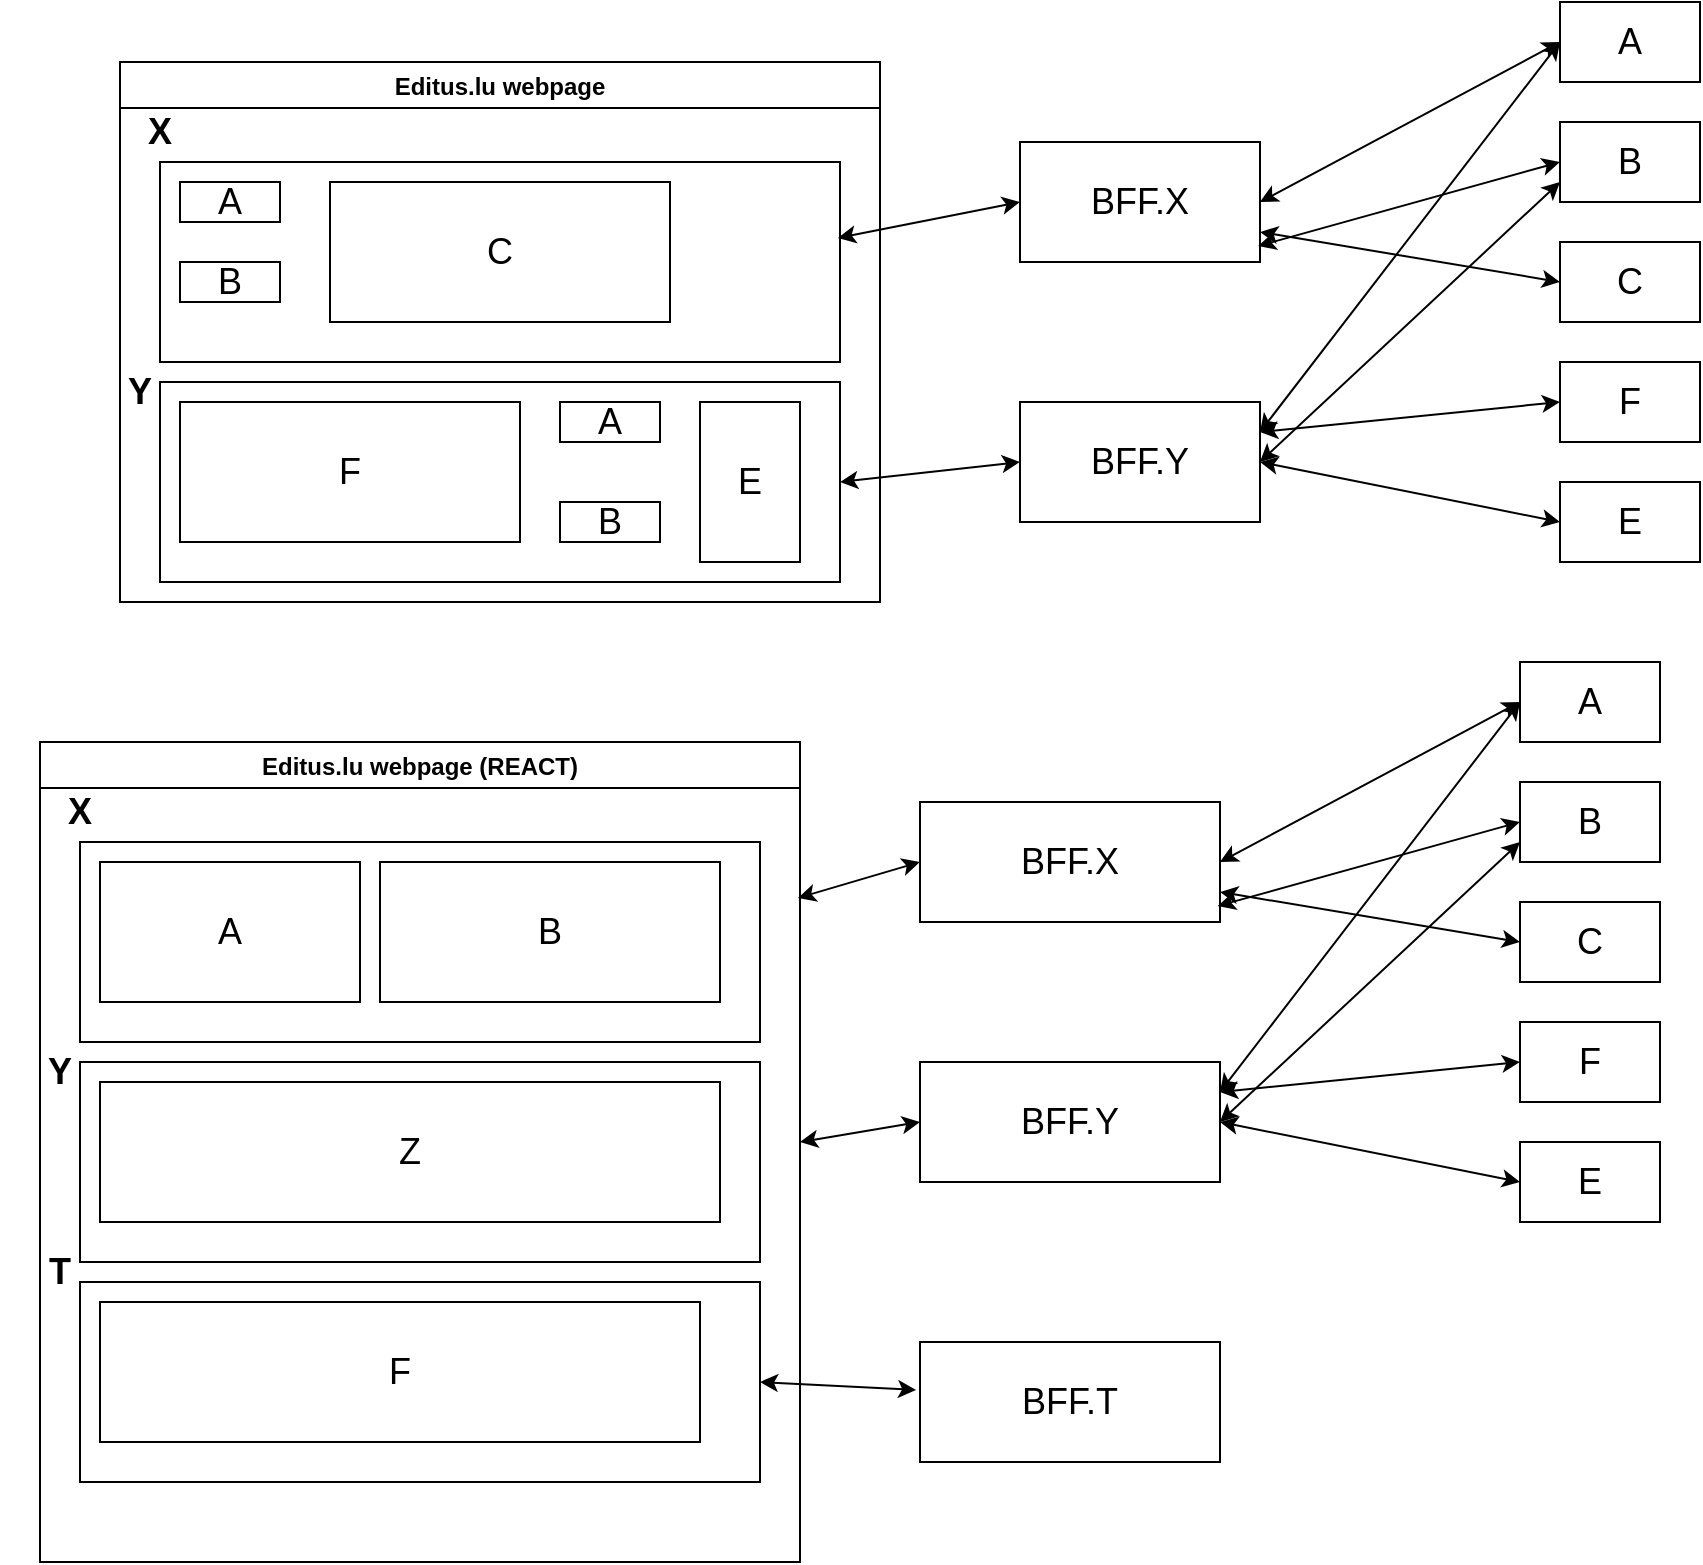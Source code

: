 <mxfile version="16.6.3" type="github">
  <diagram id="c6mJYmaqCusoTaIBJFSl" name="Page-1">
    <mxGraphModel dx="2249" dy="721" grid="1" gridSize="10" guides="1" tooltips="1" connect="1" arrows="1" fold="1" page="1" pageScale="1" pageWidth="827" pageHeight="1169" math="0" shadow="0">
      <root>
        <mxCell id="0" />
        <mxCell id="1" parent="0" />
        <mxCell id="-I1qoJd3Gczy4PTa_OBQ-3" value="Editus.lu webpage" style="swimlane;" vertex="1" parent="1">
          <mxGeometry x="20" y="110" width="380" height="270" as="geometry" />
        </mxCell>
        <mxCell id="-I1qoJd3Gczy4PTa_OBQ-4" value="" style="rounded=0;whiteSpace=wrap;html=1;" vertex="1" parent="-I1qoJd3Gczy4PTa_OBQ-3">
          <mxGeometry x="20" y="50" width="340" height="100" as="geometry" />
        </mxCell>
        <mxCell id="-I1qoJd3Gczy4PTa_OBQ-5" value="X" style="text;html=1;strokeColor=none;fillColor=none;align=center;verticalAlign=middle;whiteSpace=wrap;rounded=0;fontStyle=1;fontSize=18;" vertex="1" parent="-I1qoJd3Gczy4PTa_OBQ-3">
          <mxGeometry x="-10" y="20" width="60" height="30" as="geometry" />
        </mxCell>
        <mxCell id="-I1qoJd3Gczy4PTa_OBQ-6" value="A" style="rounded=0;whiteSpace=wrap;html=1;fontSize=18;" vertex="1" parent="-I1qoJd3Gczy4PTa_OBQ-3">
          <mxGeometry x="30" y="60" width="50" height="20" as="geometry" />
        </mxCell>
        <mxCell id="-I1qoJd3Gczy4PTa_OBQ-7" value="B" style="rounded=0;whiteSpace=wrap;html=1;fontSize=18;" vertex="1" parent="-I1qoJd3Gczy4PTa_OBQ-3">
          <mxGeometry x="30" y="100" width="50" height="20" as="geometry" />
        </mxCell>
        <mxCell id="-I1qoJd3Gczy4PTa_OBQ-8" value="C" style="rounded=0;whiteSpace=wrap;html=1;fontSize=18;" vertex="1" parent="-I1qoJd3Gczy4PTa_OBQ-3">
          <mxGeometry x="105" y="60" width="170" height="70" as="geometry" />
        </mxCell>
        <mxCell id="-I1qoJd3Gczy4PTa_OBQ-10" value="" style="rounded=0;whiteSpace=wrap;html=1;" vertex="1" parent="-I1qoJd3Gczy4PTa_OBQ-3">
          <mxGeometry x="20" y="160" width="340" height="100" as="geometry" />
        </mxCell>
        <mxCell id="-I1qoJd3Gczy4PTa_OBQ-11" value="Y" style="text;html=1;strokeColor=none;fillColor=none;align=center;verticalAlign=middle;whiteSpace=wrap;rounded=0;fontStyle=1;fontSize=18;" vertex="1" parent="-I1qoJd3Gczy4PTa_OBQ-3">
          <mxGeometry x="-20" y="150" width="60" height="30" as="geometry" />
        </mxCell>
        <mxCell id="-I1qoJd3Gczy4PTa_OBQ-12" value="F" style="rounded=0;whiteSpace=wrap;html=1;fontSize=18;" vertex="1" parent="-I1qoJd3Gczy4PTa_OBQ-3">
          <mxGeometry x="30" y="170" width="170" height="70" as="geometry" />
        </mxCell>
        <mxCell id="-I1qoJd3Gczy4PTa_OBQ-13" value="A" style="rounded=0;whiteSpace=wrap;html=1;fontSize=18;" vertex="1" parent="-I1qoJd3Gczy4PTa_OBQ-3">
          <mxGeometry x="220" y="170" width="50" height="20" as="geometry" />
        </mxCell>
        <mxCell id="-I1qoJd3Gczy4PTa_OBQ-14" value="B" style="rounded=0;whiteSpace=wrap;html=1;fontSize=18;" vertex="1" parent="-I1qoJd3Gczy4PTa_OBQ-3">
          <mxGeometry x="220" y="220" width="50" height="20" as="geometry" />
        </mxCell>
        <mxCell id="-I1qoJd3Gczy4PTa_OBQ-15" value="E" style="rounded=0;whiteSpace=wrap;html=1;fontSize=18;" vertex="1" parent="-I1qoJd3Gczy4PTa_OBQ-3">
          <mxGeometry x="290" y="170" width="50" height="80" as="geometry" />
        </mxCell>
        <mxCell id="-I1qoJd3Gczy4PTa_OBQ-16" value="BFF.X" style="rounded=0;whiteSpace=wrap;html=1;fontSize=18;" vertex="1" parent="1">
          <mxGeometry x="470" y="150" width="120" height="60" as="geometry" />
        </mxCell>
        <mxCell id="-I1qoJd3Gczy4PTa_OBQ-17" value="BFF.Y" style="rounded=0;whiteSpace=wrap;html=1;fontSize=18;" vertex="1" parent="1">
          <mxGeometry x="470" y="280" width="120" height="60" as="geometry" />
        </mxCell>
        <mxCell id="-I1qoJd3Gczy4PTa_OBQ-19" value="" style="endArrow=classic;startArrow=classic;html=1;rounded=0;fontSize=18;entryX=0;entryY=0.5;entryDx=0;entryDy=0;exitX=0.997;exitY=0.38;exitDx=0;exitDy=0;exitPerimeter=0;" edge="1" parent="1" source="-I1qoJd3Gczy4PTa_OBQ-4" target="-I1qoJd3Gczy4PTa_OBQ-16">
          <mxGeometry width="50" height="50" relative="1" as="geometry">
            <mxPoint x="390" y="400" as="sourcePoint" />
            <mxPoint x="440" y="350" as="targetPoint" />
          </mxGeometry>
        </mxCell>
        <mxCell id="-I1qoJd3Gczy4PTa_OBQ-20" value="" style="endArrow=classic;startArrow=classic;html=1;rounded=0;fontSize=18;entryX=0;entryY=0.5;entryDx=0;entryDy=0;exitX=1;exitY=0.5;exitDx=0;exitDy=0;" edge="1" parent="1" source="-I1qoJd3Gczy4PTa_OBQ-10" target="-I1qoJd3Gczy4PTa_OBQ-17">
          <mxGeometry width="50" height="50" relative="1" as="geometry">
            <mxPoint x="388.98" y="208" as="sourcePoint" />
            <mxPoint x="480" y="190" as="targetPoint" />
          </mxGeometry>
        </mxCell>
        <mxCell id="-I1qoJd3Gczy4PTa_OBQ-21" value="A" style="rounded=0;whiteSpace=wrap;html=1;fontSize=18;" vertex="1" parent="1">
          <mxGeometry x="740" y="80" width="70" height="40" as="geometry" />
        </mxCell>
        <mxCell id="-I1qoJd3Gczy4PTa_OBQ-22" value="B" style="rounded=0;whiteSpace=wrap;html=1;fontSize=18;" vertex="1" parent="1">
          <mxGeometry x="740" y="140" width="70" height="40" as="geometry" />
        </mxCell>
        <mxCell id="-I1qoJd3Gczy4PTa_OBQ-23" value="C" style="rounded=0;whiteSpace=wrap;html=1;fontSize=18;" vertex="1" parent="1">
          <mxGeometry x="740" y="200" width="70" height="40" as="geometry" />
        </mxCell>
        <mxCell id="-I1qoJd3Gczy4PTa_OBQ-25" value="F" style="rounded=0;whiteSpace=wrap;html=1;fontSize=18;" vertex="1" parent="1">
          <mxGeometry x="740" y="260" width="70" height="40" as="geometry" />
        </mxCell>
        <mxCell id="-I1qoJd3Gczy4PTa_OBQ-26" value="E" style="rounded=0;whiteSpace=wrap;html=1;fontSize=18;" vertex="1" parent="1">
          <mxGeometry x="740" y="320" width="70" height="40" as="geometry" />
        </mxCell>
        <mxCell id="-I1qoJd3Gczy4PTa_OBQ-28" value="" style="endArrow=classic;startArrow=classic;html=1;rounded=0;fontSize=18;entryX=0;entryY=0.5;entryDx=0;entryDy=0;exitX=1;exitY=0.5;exitDx=0;exitDy=0;" edge="1" parent="1" source="-I1qoJd3Gczy4PTa_OBQ-16" target="-I1qoJd3Gczy4PTa_OBQ-21">
          <mxGeometry width="50" height="50" relative="1" as="geometry">
            <mxPoint x="388.98" y="208" as="sourcePoint" />
            <mxPoint x="480" y="190" as="targetPoint" />
          </mxGeometry>
        </mxCell>
        <mxCell id="-I1qoJd3Gczy4PTa_OBQ-29" value="" style="endArrow=classic;startArrow=classic;html=1;rounded=0;fontSize=18;entryX=0;entryY=0.5;entryDx=0;entryDy=0;exitX=0.992;exitY=0.867;exitDx=0;exitDy=0;exitPerimeter=0;" edge="1" parent="1" source="-I1qoJd3Gczy4PTa_OBQ-16" target="-I1qoJd3Gczy4PTa_OBQ-22">
          <mxGeometry width="50" height="50" relative="1" as="geometry">
            <mxPoint x="600" y="190" as="sourcePoint" />
            <mxPoint x="670" y="110" as="targetPoint" />
          </mxGeometry>
        </mxCell>
        <mxCell id="-I1qoJd3Gczy4PTa_OBQ-30" value="" style="endArrow=classic;startArrow=classic;html=1;rounded=0;fontSize=18;entryX=0;entryY=0.5;entryDx=0;entryDy=0;exitX=1;exitY=0.75;exitDx=0;exitDy=0;" edge="1" parent="1" source="-I1qoJd3Gczy4PTa_OBQ-16" target="-I1qoJd3Gczy4PTa_OBQ-23">
          <mxGeometry width="50" height="50" relative="1" as="geometry">
            <mxPoint x="599.04" y="212.02" as="sourcePoint" />
            <mxPoint x="670" y="170" as="targetPoint" />
          </mxGeometry>
        </mxCell>
        <mxCell id="-I1qoJd3Gczy4PTa_OBQ-31" value="" style="endArrow=classic;startArrow=classic;html=1;rounded=0;fontSize=18;entryX=0;entryY=0.5;entryDx=0;entryDy=0;exitX=1;exitY=0.25;exitDx=0;exitDy=0;" edge="1" parent="1" source="-I1qoJd3Gczy4PTa_OBQ-17" target="-I1qoJd3Gczy4PTa_OBQ-25">
          <mxGeometry width="50" height="50" relative="1" as="geometry">
            <mxPoint x="600" y="205" as="sourcePoint" />
            <mxPoint x="750" y="230" as="targetPoint" />
          </mxGeometry>
        </mxCell>
        <mxCell id="-I1qoJd3Gczy4PTa_OBQ-32" value="" style="endArrow=classic;startArrow=classic;html=1;rounded=0;fontSize=18;entryX=0;entryY=0.5;entryDx=0;entryDy=0;exitX=1;exitY=0.25;exitDx=0;exitDy=0;" edge="1" parent="1" source="-I1qoJd3Gczy4PTa_OBQ-17" target="-I1qoJd3Gczy4PTa_OBQ-21">
          <mxGeometry width="50" height="50" relative="1" as="geometry">
            <mxPoint x="600" y="305" as="sourcePoint" />
            <mxPoint x="750" y="290" as="targetPoint" />
          </mxGeometry>
        </mxCell>
        <mxCell id="-I1qoJd3Gczy4PTa_OBQ-33" value="" style="endArrow=classic;startArrow=classic;html=1;rounded=0;fontSize=18;entryX=0;entryY=0.75;entryDx=0;entryDy=0;exitX=1;exitY=0.5;exitDx=0;exitDy=0;" edge="1" parent="1" source="-I1qoJd3Gczy4PTa_OBQ-17" target="-I1qoJd3Gczy4PTa_OBQ-22">
          <mxGeometry width="50" height="50" relative="1" as="geometry">
            <mxPoint x="600" y="305" as="sourcePoint" />
            <mxPoint x="750" y="110" as="targetPoint" />
          </mxGeometry>
        </mxCell>
        <mxCell id="-I1qoJd3Gczy4PTa_OBQ-34" value="" style="endArrow=classic;startArrow=classic;html=1;rounded=0;fontSize=18;entryX=0;entryY=0.5;entryDx=0;entryDy=0;exitX=1;exitY=0.5;exitDx=0;exitDy=0;" edge="1" parent="1" source="-I1qoJd3Gczy4PTa_OBQ-17" target="-I1qoJd3Gczy4PTa_OBQ-26">
          <mxGeometry width="50" height="50" relative="1" as="geometry">
            <mxPoint x="600" y="320" as="sourcePoint" />
            <mxPoint x="750" y="180" as="targetPoint" />
          </mxGeometry>
        </mxCell>
        <mxCell id="-I1qoJd3Gczy4PTa_OBQ-44" value="BFF.X" style="rounded=0;whiteSpace=wrap;html=1;fontSize=18;" vertex="1" parent="1">
          <mxGeometry x="420" y="480" width="150" height="60" as="geometry" />
        </mxCell>
        <mxCell id="-I1qoJd3Gczy4PTa_OBQ-45" value="BFF.Y" style="rounded=0;whiteSpace=wrap;html=1;fontSize=18;" vertex="1" parent="1">
          <mxGeometry x="420" y="610" width="150" height="60" as="geometry" />
        </mxCell>
        <mxCell id="-I1qoJd3Gczy4PTa_OBQ-46" value="" style="endArrow=classic;startArrow=classic;html=1;rounded=0;fontSize=18;entryX=0;entryY=0.5;entryDx=0;entryDy=0;exitX=0.997;exitY=0.38;exitDx=0;exitDy=0;exitPerimeter=0;" edge="1" parent="1" target="-I1qoJd3Gczy4PTa_OBQ-44">
          <mxGeometry width="50" height="50" relative="1" as="geometry">
            <mxPoint x="358.98" y="528" as="sourcePoint" />
            <mxPoint x="420" y="680" as="targetPoint" />
          </mxGeometry>
        </mxCell>
        <mxCell id="-I1qoJd3Gczy4PTa_OBQ-47" value="" style="endArrow=classic;startArrow=classic;html=1;rounded=0;fontSize=18;entryX=0;entryY=0.5;entryDx=0;entryDy=0;exitX=1;exitY=0.5;exitDx=0;exitDy=0;" edge="1" parent="1" target="-I1qoJd3Gczy4PTa_OBQ-45">
          <mxGeometry width="50" height="50" relative="1" as="geometry">
            <mxPoint x="360" y="650" as="sourcePoint" />
            <mxPoint x="460" y="520" as="targetPoint" />
          </mxGeometry>
        </mxCell>
        <mxCell id="-I1qoJd3Gczy4PTa_OBQ-48" value="A" style="rounded=0;whiteSpace=wrap;html=1;fontSize=18;" vertex="1" parent="1">
          <mxGeometry x="720" y="410" width="70" height="40" as="geometry" />
        </mxCell>
        <mxCell id="-I1qoJd3Gczy4PTa_OBQ-49" value="B" style="rounded=0;whiteSpace=wrap;html=1;fontSize=18;" vertex="1" parent="1">
          <mxGeometry x="720" y="470" width="70" height="40" as="geometry" />
        </mxCell>
        <mxCell id="-I1qoJd3Gczy4PTa_OBQ-50" value="C" style="rounded=0;whiteSpace=wrap;html=1;fontSize=18;" vertex="1" parent="1">
          <mxGeometry x="720" y="530" width="70" height="40" as="geometry" />
        </mxCell>
        <mxCell id="-I1qoJd3Gczy4PTa_OBQ-51" value="F" style="rounded=0;whiteSpace=wrap;html=1;fontSize=18;" vertex="1" parent="1">
          <mxGeometry x="720" y="590" width="70" height="40" as="geometry" />
        </mxCell>
        <mxCell id="-I1qoJd3Gczy4PTa_OBQ-52" value="E" style="rounded=0;whiteSpace=wrap;html=1;fontSize=18;" vertex="1" parent="1">
          <mxGeometry x="720" y="650" width="70" height="40" as="geometry" />
        </mxCell>
        <mxCell id="-I1qoJd3Gczy4PTa_OBQ-53" value="" style="endArrow=classic;startArrow=classic;html=1;rounded=0;fontSize=18;entryX=0;entryY=0.5;entryDx=0;entryDy=0;exitX=1;exitY=0.5;exitDx=0;exitDy=0;" edge="1" parent="1" source="-I1qoJd3Gczy4PTa_OBQ-44" target="-I1qoJd3Gczy4PTa_OBQ-48">
          <mxGeometry width="50" height="50" relative="1" as="geometry">
            <mxPoint x="368.98" y="538" as="sourcePoint" />
            <mxPoint x="460" y="520" as="targetPoint" />
          </mxGeometry>
        </mxCell>
        <mxCell id="-I1qoJd3Gczy4PTa_OBQ-54" value="" style="endArrow=classic;startArrow=classic;html=1;rounded=0;fontSize=18;entryX=0;entryY=0.5;entryDx=0;entryDy=0;exitX=0.992;exitY=0.867;exitDx=0;exitDy=0;exitPerimeter=0;" edge="1" parent="1" source="-I1qoJd3Gczy4PTa_OBQ-44" target="-I1qoJd3Gczy4PTa_OBQ-49">
          <mxGeometry width="50" height="50" relative="1" as="geometry">
            <mxPoint x="580" y="520" as="sourcePoint" />
            <mxPoint x="650" y="440" as="targetPoint" />
          </mxGeometry>
        </mxCell>
        <mxCell id="-I1qoJd3Gczy4PTa_OBQ-55" value="" style="endArrow=classic;startArrow=classic;html=1;rounded=0;fontSize=18;entryX=0;entryY=0.5;entryDx=0;entryDy=0;exitX=1;exitY=0.75;exitDx=0;exitDy=0;" edge="1" parent="1" source="-I1qoJd3Gczy4PTa_OBQ-44" target="-I1qoJd3Gczy4PTa_OBQ-50">
          <mxGeometry width="50" height="50" relative="1" as="geometry">
            <mxPoint x="579.04" y="542.02" as="sourcePoint" />
            <mxPoint x="650" y="500" as="targetPoint" />
          </mxGeometry>
        </mxCell>
        <mxCell id="-I1qoJd3Gczy4PTa_OBQ-56" value="" style="endArrow=classic;startArrow=classic;html=1;rounded=0;fontSize=18;entryX=0;entryY=0.5;entryDx=0;entryDy=0;exitX=1;exitY=0.25;exitDx=0;exitDy=0;" edge="1" parent="1" source="-I1qoJd3Gczy4PTa_OBQ-45" target="-I1qoJd3Gczy4PTa_OBQ-51">
          <mxGeometry width="50" height="50" relative="1" as="geometry">
            <mxPoint x="580" y="535" as="sourcePoint" />
            <mxPoint x="730" y="560" as="targetPoint" />
          </mxGeometry>
        </mxCell>
        <mxCell id="-I1qoJd3Gczy4PTa_OBQ-57" value="" style="endArrow=classic;startArrow=classic;html=1;rounded=0;fontSize=18;entryX=0;entryY=0.5;entryDx=0;entryDy=0;exitX=1;exitY=0.25;exitDx=0;exitDy=0;" edge="1" parent="1" source="-I1qoJd3Gczy4PTa_OBQ-45" target="-I1qoJd3Gczy4PTa_OBQ-48">
          <mxGeometry width="50" height="50" relative="1" as="geometry">
            <mxPoint x="580" y="635" as="sourcePoint" />
            <mxPoint x="730" y="620" as="targetPoint" />
          </mxGeometry>
        </mxCell>
        <mxCell id="-I1qoJd3Gczy4PTa_OBQ-58" value="" style="endArrow=classic;startArrow=classic;html=1;rounded=0;fontSize=18;entryX=0;entryY=0.75;entryDx=0;entryDy=0;exitX=1;exitY=0.5;exitDx=0;exitDy=0;" edge="1" parent="1" source="-I1qoJd3Gczy4PTa_OBQ-45" target="-I1qoJd3Gczy4PTa_OBQ-49">
          <mxGeometry width="50" height="50" relative="1" as="geometry">
            <mxPoint x="580" y="635" as="sourcePoint" />
            <mxPoint x="730" y="440" as="targetPoint" />
          </mxGeometry>
        </mxCell>
        <mxCell id="-I1qoJd3Gczy4PTa_OBQ-59" value="" style="endArrow=classic;startArrow=classic;html=1;rounded=0;fontSize=18;entryX=0;entryY=0.5;entryDx=0;entryDy=0;exitX=1;exitY=0.5;exitDx=0;exitDy=0;" edge="1" parent="1" source="-I1qoJd3Gczy4PTa_OBQ-45" target="-I1qoJd3Gczy4PTa_OBQ-52">
          <mxGeometry width="50" height="50" relative="1" as="geometry">
            <mxPoint x="580" y="650" as="sourcePoint" />
            <mxPoint x="730" y="510" as="targetPoint" />
          </mxGeometry>
        </mxCell>
        <mxCell id="-I1qoJd3Gczy4PTa_OBQ-72" value="Editus.lu webpage (REACT)" style="swimlane;" vertex="1" parent="1">
          <mxGeometry x="-20" y="450" width="380" height="410" as="geometry" />
        </mxCell>
        <mxCell id="-I1qoJd3Gczy4PTa_OBQ-73" value="" style="rounded=0;whiteSpace=wrap;html=1;" vertex="1" parent="-I1qoJd3Gczy4PTa_OBQ-72">
          <mxGeometry x="20" y="50" width="340" height="100" as="geometry" />
        </mxCell>
        <mxCell id="-I1qoJd3Gczy4PTa_OBQ-74" value="X" style="text;html=1;strokeColor=none;fillColor=none;align=center;verticalAlign=middle;whiteSpace=wrap;rounded=0;fontStyle=1;fontSize=18;" vertex="1" parent="-I1qoJd3Gczy4PTa_OBQ-72">
          <mxGeometry x="-10" y="20" width="60" height="30" as="geometry" />
        </mxCell>
        <mxCell id="-I1qoJd3Gczy4PTa_OBQ-75" value="A" style="rounded=0;whiteSpace=wrap;html=1;fontSize=18;" vertex="1" parent="-I1qoJd3Gczy4PTa_OBQ-72">
          <mxGeometry x="30" y="60" width="130" height="70" as="geometry" />
        </mxCell>
        <mxCell id="-I1qoJd3Gczy4PTa_OBQ-76" value="B" style="rounded=0;whiteSpace=wrap;html=1;fontSize=18;" vertex="1" parent="-I1qoJd3Gczy4PTa_OBQ-72">
          <mxGeometry x="170" y="60" width="170" height="70" as="geometry" />
        </mxCell>
        <mxCell id="-I1qoJd3Gczy4PTa_OBQ-78" value="" style="rounded=0;whiteSpace=wrap;html=1;" vertex="1" parent="-I1qoJd3Gczy4PTa_OBQ-72">
          <mxGeometry x="20" y="160" width="340" height="100" as="geometry" />
        </mxCell>
        <mxCell id="-I1qoJd3Gczy4PTa_OBQ-79" value="Y" style="text;html=1;strokeColor=none;fillColor=none;align=center;verticalAlign=middle;whiteSpace=wrap;rounded=0;fontStyle=1;fontSize=18;" vertex="1" parent="-I1qoJd3Gczy4PTa_OBQ-72">
          <mxGeometry x="-20" y="150" width="60" height="30" as="geometry" />
        </mxCell>
        <mxCell id="-I1qoJd3Gczy4PTa_OBQ-80" value="Z" style="rounded=0;whiteSpace=wrap;html=1;fontSize=18;" vertex="1" parent="-I1qoJd3Gczy4PTa_OBQ-72">
          <mxGeometry x="30" y="170" width="310" height="70" as="geometry" />
        </mxCell>
        <mxCell id="-I1qoJd3Gczy4PTa_OBQ-84" value="" style="rounded=0;whiteSpace=wrap;html=1;" vertex="1" parent="-I1qoJd3Gczy4PTa_OBQ-72">
          <mxGeometry x="20" y="270" width="340" height="100" as="geometry" />
        </mxCell>
        <mxCell id="-I1qoJd3Gczy4PTa_OBQ-85" value="T" style="text;html=1;strokeColor=none;fillColor=none;align=center;verticalAlign=middle;whiteSpace=wrap;rounded=0;fontStyle=1;fontSize=18;" vertex="1" parent="-I1qoJd3Gczy4PTa_OBQ-72">
          <mxGeometry x="-20" y="250" width="60" height="30" as="geometry" />
        </mxCell>
        <mxCell id="-I1qoJd3Gczy4PTa_OBQ-87" value="F" style="rounded=0;whiteSpace=wrap;html=1;fontSize=18;" vertex="1" parent="-I1qoJd3Gczy4PTa_OBQ-72">
          <mxGeometry x="30" y="280" width="300" height="70" as="geometry" />
        </mxCell>
        <mxCell id="-I1qoJd3Gczy4PTa_OBQ-88" value="BFF.T" style="rounded=0;whiteSpace=wrap;html=1;fontSize=18;" vertex="1" parent="1">
          <mxGeometry x="420" y="750" width="150" height="60" as="geometry" />
        </mxCell>
        <mxCell id="-I1qoJd3Gczy4PTa_OBQ-89" value="" style="endArrow=classic;startArrow=classic;html=1;rounded=0;fontSize=18;entryX=-0.013;entryY=0.4;entryDx=0;entryDy=0;exitX=1;exitY=0.5;exitDx=0;exitDy=0;entryPerimeter=0;" edge="1" parent="1" source="-I1qoJd3Gczy4PTa_OBQ-84" target="-I1qoJd3Gczy4PTa_OBQ-88">
          <mxGeometry width="50" height="50" relative="1" as="geometry">
            <mxPoint x="354" y="785" as="sourcePoint" />
            <mxPoint x="414" y="775" as="targetPoint" />
          </mxGeometry>
        </mxCell>
      </root>
    </mxGraphModel>
  </diagram>
</mxfile>
